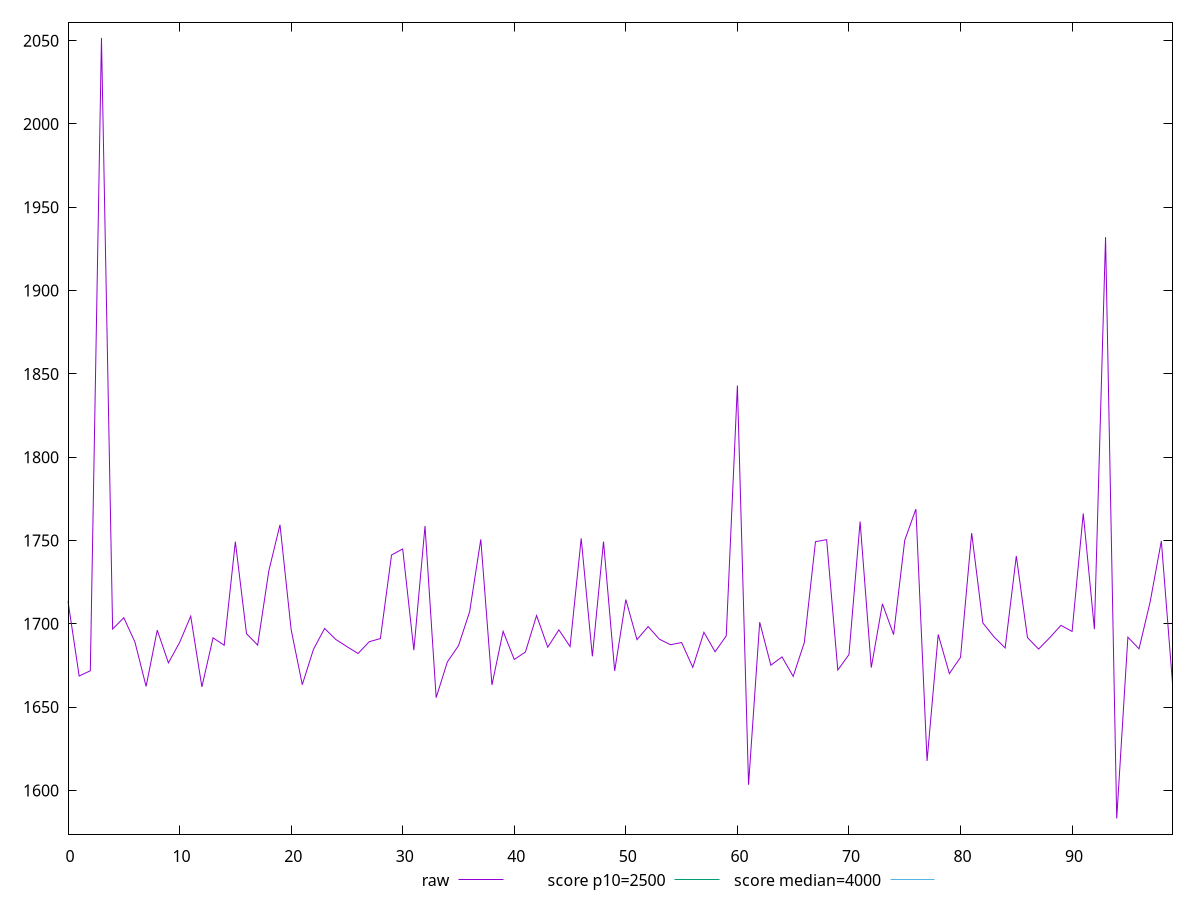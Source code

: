 reset

$raw <<EOF
0 1713.5970000000002
1 1668.663
2 1671.79
3 2051.656
4 1696.842
5 1703.6354999999999
6 1689.0149999999999
7 1662.42
8 1696.161
9 1676.5439999999999
10 1688.7240000000002
11 1704.552
12 1662.1080000000002
13 1691.565
14 1687.116
15 1749.274
16 1694.0670000000002
17 1687.191
18 1731.732
19 1759.434
20 1696.548
21 1663.4370000000001
22 1684.632
23 1697.217
24 1690.605
25 1686.318
26 1682.1689999999999
27 1689.234
28 1691.115
29 1741.29
30 1744.92
31 1684.128
32 1758.69
33 1655.6609999999998
34 1677.0660000000003
35 1686.84
36 1707.264
37 1750.662
38 1663.2479999999998
39 1695.468
40 1678.5720000000001
41 1683.0359999999998
42 1704.972
43 1685.958
44 1696.3469999999995
45 1686.3359999999998
46 1751.2489999999998
47 1680.4479999999999
48 1749.338
49 1671.71
50 1714.5240000000001
51 1690.4789999999998
52 1698.3509999999999
53 1690.797
54 1687.4250000000002
55 1688.745
56 1673.8380000000002
57 1694.9009999999998
58 1683.219
59 1692.7350000000001
60 1843.0500000000002
61 1603.368
62 1700.9609999999998
63 1675.138
64 1680.1160000000004
65 1668.432
66 1688.79
67 1749.284
68 1750.49
69 1672.212
70 1681.516
71 1761.3465
72 1673.7269999999999
73 1711.98
74 1693.53
75 1750.1539999999998
76 1768.856
77 1617.692
78 1693.5629999999999
79 1670.094
80 1679.8560000000002
81 1754.466
82 1700.511
83 1692.165
84 1685.514
85 1740.6979999999999
86 1691.7060000000001
87 1684.8270000000002
88 1691.6850000000002
89 1699.0500000000002
90 1695.393
91 1766.228
92 1696.746
93 1932.1080000000002
94 1583.1165
95 1691.9489999999998
96 1684.9695
97 1713.2730000000001
98 1749.7
99 1664.3780000000002
EOF

set key outside below
set xrange [0:99]
set yrange [1573.7457100000001:2061.02679]
set trange [1573.7457100000001:2061.02679]
set terminal svg size 640, 500 enhanced background rgb 'white'
set output "reports/report_00030_2021-02-24T20-42-31.540Z/largest-contentful-paint/samples/music/raw/values.svg"

plot $raw title "raw" with line, \
     2500 title "score p10=2500", \
     4000 title "score median=4000"

reset
